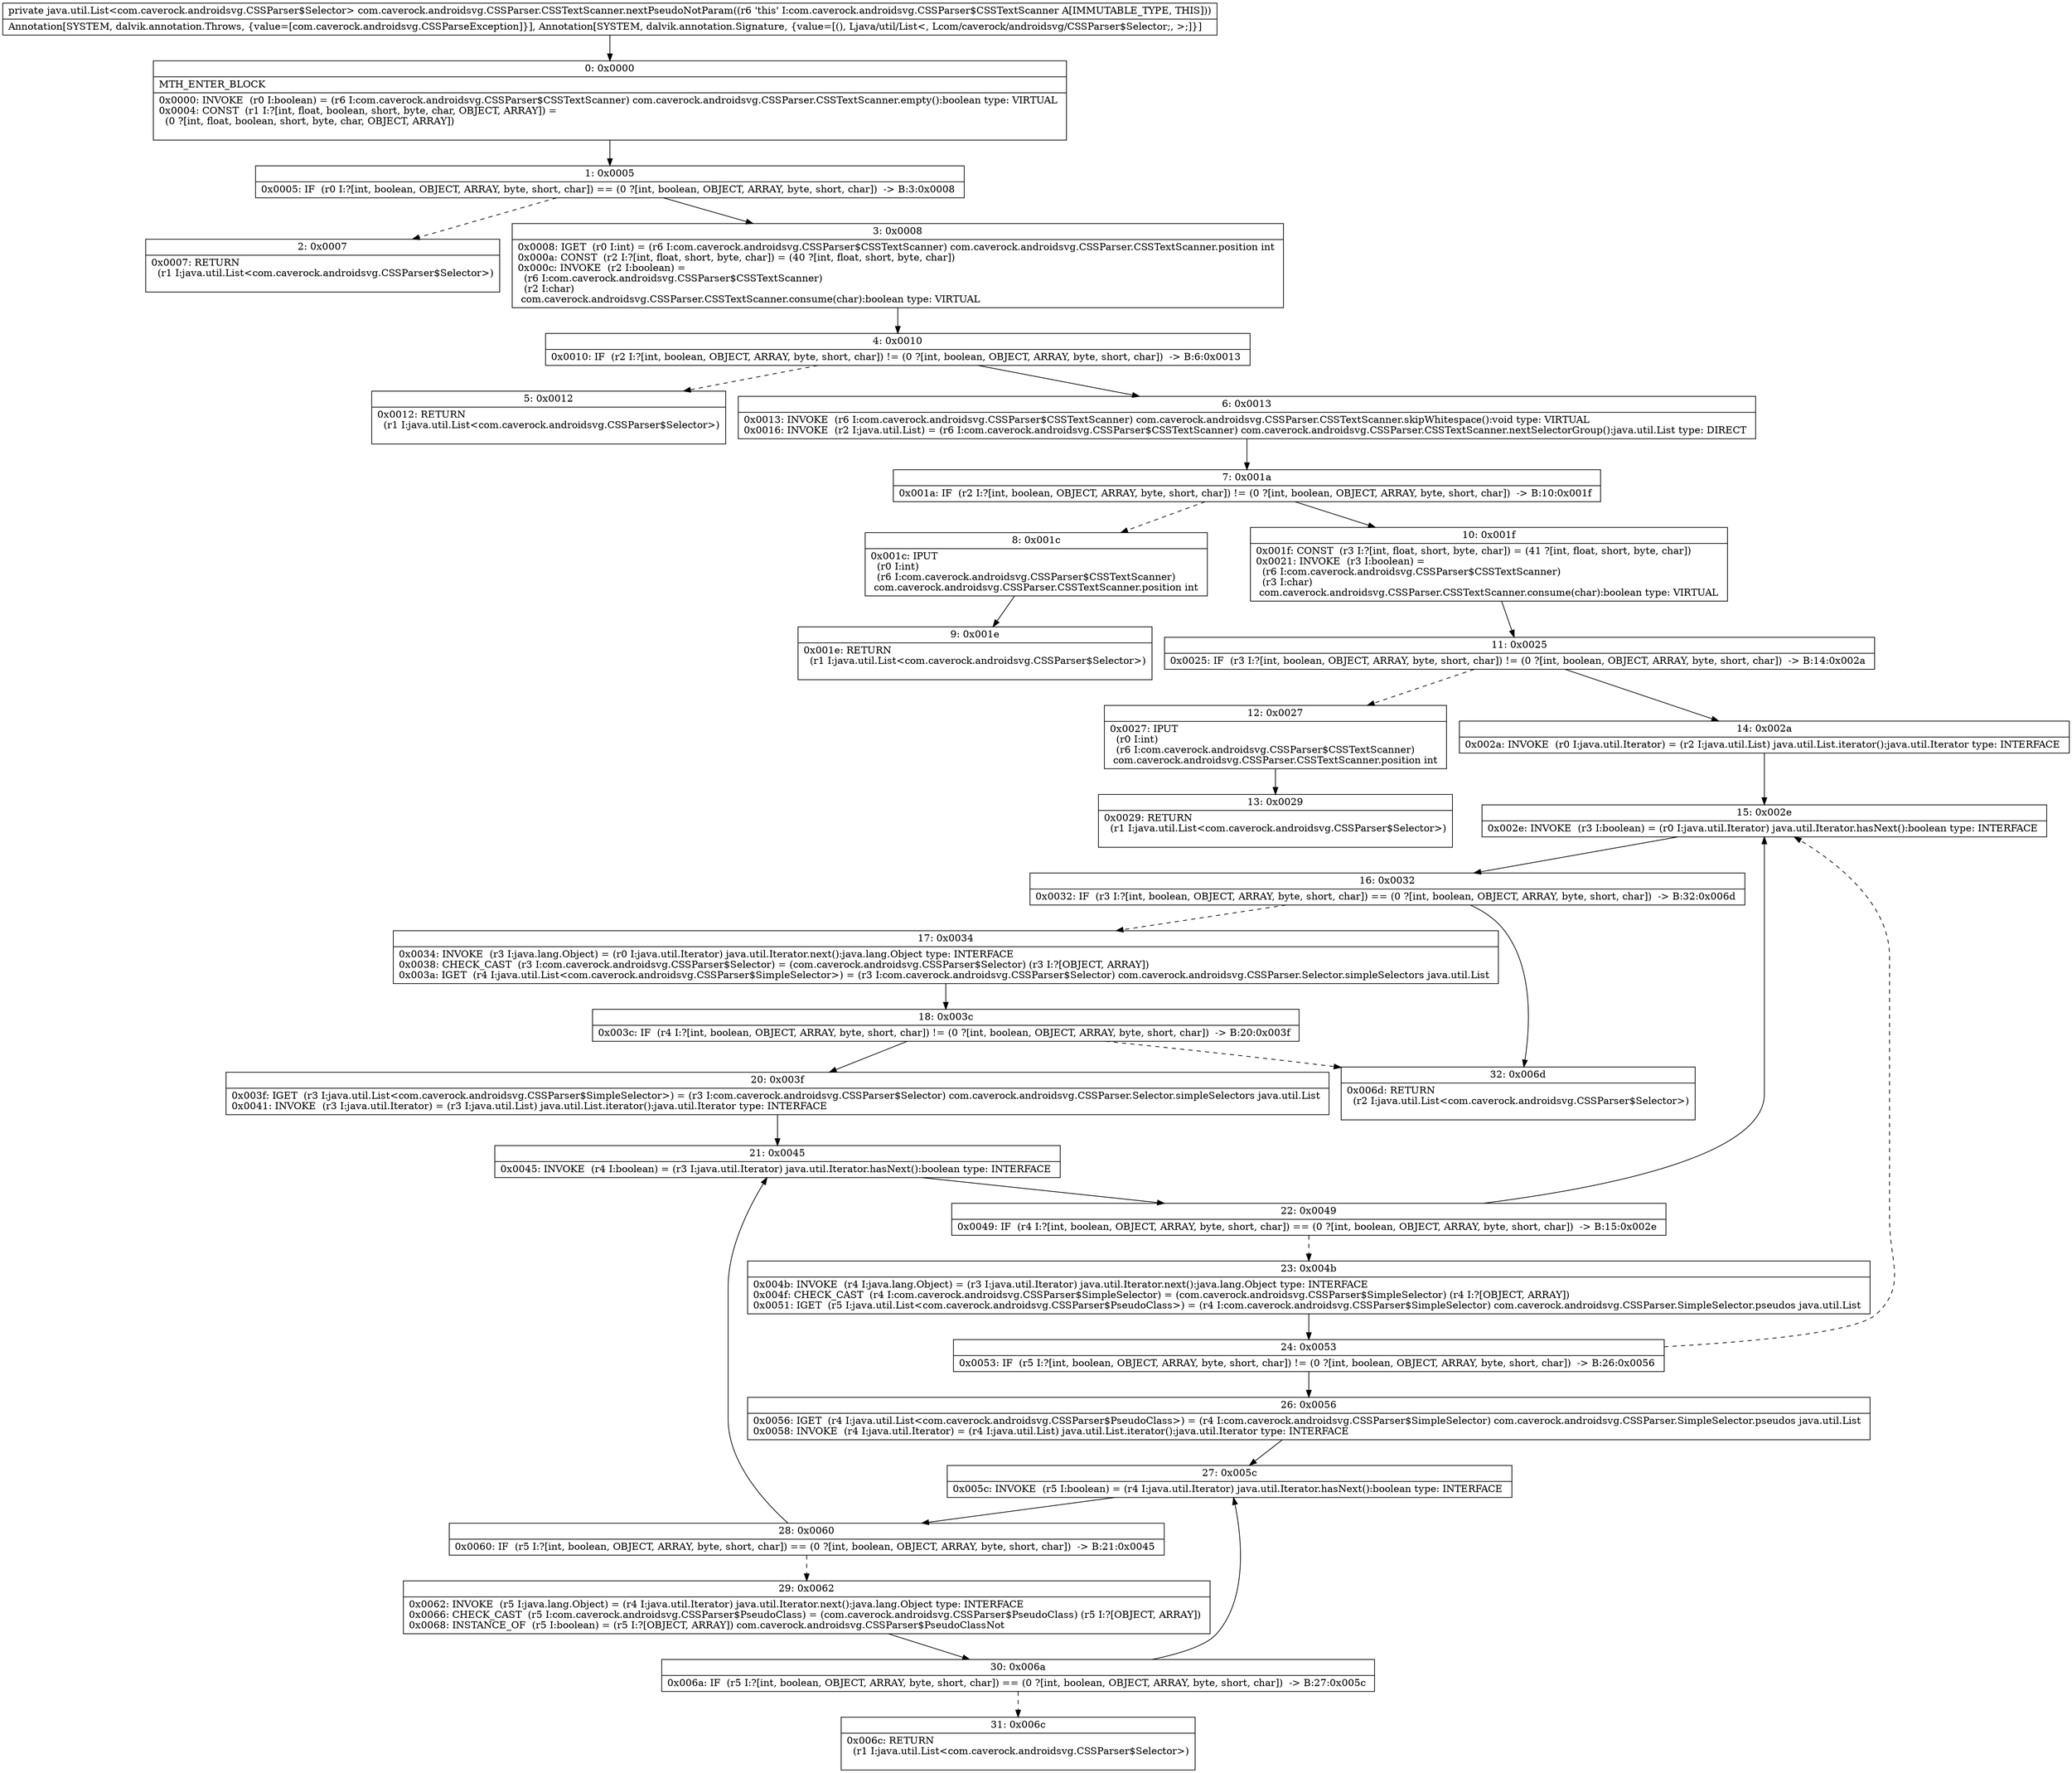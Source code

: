 digraph "CFG forcom.caverock.androidsvg.CSSParser.CSSTextScanner.nextPseudoNotParam()Ljava\/util\/List;" {
Node_0 [shape=record,label="{0\:\ 0x0000|MTH_ENTER_BLOCK\l|0x0000: INVOKE  (r0 I:boolean) = (r6 I:com.caverock.androidsvg.CSSParser$CSSTextScanner) com.caverock.androidsvg.CSSParser.CSSTextScanner.empty():boolean type: VIRTUAL \l0x0004: CONST  (r1 I:?[int, float, boolean, short, byte, char, OBJECT, ARRAY]) = \l  (0 ?[int, float, boolean, short, byte, char, OBJECT, ARRAY])\l \l}"];
Node_1 [shape=record,label="{1\:\ 0x0005|0x0005: IF  (r0 I:?[int, boolean, OBJECT, ARRAY, byte, short, char]) == (0 ?[int, boolean, OBJECT, ARRAY, byte, short, char])  \-\> B:3:0x0008 \l}"];
Node_2 [shape=record,label="{2\:\ 0x0007|0x0007: RETURN  \l  (r1 I:java.util.List\<com.caverock.androidsvg.CSSParser$Selector\>)\l \l}"];
Node_3 [shape=record,label="{3\:\ 0x0008|0x0008: IGET  (r0 I:int) = (r6 I:com.caverock.androidsvg.CSSParser$CSSTextScanner) com.caverock.androidsvg.CSSParser.CSSTextScanner.position int \l0x000a: CONST  (r2 I:?[int, float, short, byte, char]) = (40 ?[int, float, short, byte, char]) \l0x000c: INVOKE  (r2 I:boolean) = \l  (r6 I:com.caverock.androidsvg.CSSParser$CSSTextScanner)\l  (r2 I:char)\l com.caverock.androidsvg.CSSParser.CSSTextScanner.consume(char):boolean type: VIRTUAL \l}"];
Node_4 [shape=record,label="{4\:\ 0x0010|0x0010: IF  (r2 I:?[int, boolean, OBJECT, ARRAY, byte, short, char]) != (0 ?[int, boolean, OBJECT, ARRAY, byte, short, char])  \-\> B:6:0x0013 \l}"];
Node_5 [shape=record,label="{5\:\ 0x0012|0x0012: RETURN  \l  (r1 I:java.util.List\<com.caverock.androidsvg.CSSParser$Selector\>)\l \l}"];
Node_6 [shape=record,label="{6\:\ 0x0013|0x0013: INVOKE  (r6 I:com.caverock.androidsvg.CSSParser$CSSTextScanner) com.caverock.androidsvg.CSSParser.CSSTextScanner.skipWhitespace():void type: VIRTUAL \l0x0016: INVOKE  (r2 I:java.util.List) = (r6 I:com.caverock.androidsvg.CSSParser$CSSTextScanner) com.caverock.androidsvg.CSSParser.CSSTextScanner.nextSelectorGroup():java.util.List type: DIRECT \l}"];
Node_7 [shape=record,label="{7\:\ 0x001a|0x001a: IF  (r2 I:?[int, boolean, OBJECT, ARRAY, byte, short, char]) != (0 ?[int, boolean, OBJECT, ARRAY, byte, short, char])  \-\> B:10:0x001f \l}"];
Node_8 [shape=record,label="{8\:\ 0x001c|0x001c: IPUT  \l  (r0 I:int)\l  (r6 I:com.caverock.androidsvg.CSSParser$CSSTextScanner)\l com.caverock.androidsvg.CSSParser.CSSTextScanner.position int \l}"];
Node_9 [shape=record,label="{9\:\ 0x001e|0x001e: RETURN  \l  (r1 I:java.util.List\<com.caverock.androidsvg.CSSParser$Selector\>)\l \l}"];
Node_10 [shape=record,label="{10\:\ 0x001f|0x001f: CONST  (r3 I:?[int, float, short, byte, char]) = (41 ?[int, float, short, byte, char]) \l0x0021: INVOKE  (r3 I:boolean) = \l  (r6 I:com.caverock.androidsvg.CSSParser$CSSTextScanner)\l  (r3 I:char)\l com.caverock.androidsvg.CSSParser.CSSTextScanner.consume(char):boolean type: VIRTUAL \l}"];
Node_11 [shape=record,label="{11\:\ 0x0025|0x0025: IF  (r3 I:?[int, boolean, OBJECT, ARRAY, byte, short, char]) != (0 ?[int, boolean, OBJECT, ARRAY, byte, short, char])  \-\> B:14:0x002a \l}"];
Node_12 [shape=record,label="{12\:\ 0x0027|0x0027: IPUT  \l  (r0 I:int)\l  (r6 I:com.caverock.androidsvg.CSSParser$CSSTextScanner)\l com.caverock.androidsvg.CSSParser.CSSTextScanner.position int \l}"];
Node_13 [shape=record,label="{13\:\ 0x0029|0x0029: RETURN  \l  (r1 I:java.util.List\<com.caverock.androidsvg.CSSParser$Selector\>)\l \l}"];
Node_14 [shape=record,label="{14\:\ 0x002a|0x002a: INVOKE  (r0 I:java.util.Iterator) = (r2 I:java.util.List) java.util.List.iterator():java.util.Iterator type: INTERFACE \l}"];
Node_15 [shape=record,label="{15\:\ 0x002e|0x002e: INVOKE  (r3 I:boolean) = (r0 I:java.util.Iterator) java.util.Iterator.hasNext():boolean type: INTERFACE \l}"];
Node_16 [shape=record,label="{16\:\ 0x0032|0x0032: IF  (r3 I:?[int, boolean, OBJECT, ARRAY, byte, short, char]) == (0 ?[int, boolean, OBJECT, ARRAY, byte, short, char])  \-\> B:32:0x006d \l}"];
Node_17 [shape=record,label="{17\:\ 0x0034|0x0034: INVOKE  (r3 I:java.lang.Object) = (r0 I:java.util.Iterator) java.util.Iterator.next():java.lang.Object type: INTERFACE \l0x0038: CHECK_CAST  (r3 I:com.caverock.androidsvg.CSSParser$Selector) = (com.caverock.androidsvg.CSSParser$Selector) (r3 I:?[OBJECT, ARRAY]) \l0x003a: IGET  (r4 I:java.util.List\<com.caverock.androidsvg.CSSParser$SimpleSelector\>) = (r3 I:com.caverock.androidsvg.CSSParser$Selector) com.caverock.androidsvg.CSSParser.Selector.simpleSelectors java.util.List \l}"];
Node_18 [shape=record,label="{18\:\ 0x003c|0x003c: IF  (r4 I:?[int, boolean, OBJECT, ARRAY, byte, short, char]) != (0 ?[int, boolean, OBJECT, ARRAY, byte, short, char])  \-\> B:20:0x003f \l}"];
Node_20 [shape=record,label="{20\:\ 0x003f|0x003f: IGET  (r3 I:java.util.List\<com.caverock.androidsvg.CSSParser$SimpleSelector\>) = (r3 I:com.caverock.androidsvg.CSSParser$Selector) com.caverock.androidsvg.CSSParser.Selector.simpleSelectors java.util.List \l0x0041: INVOKE  (r3 I:java.util.Iterator) = (r3 I:java.util.List) java.util.List.iterator():java.util.Iterator type: INTERFACE \l}"];
Node_21 [shape=record,label="{21\:\ 0x0045|0x0045: INVOKE  (r4 I:boolean) = (r3 I:java.util.Iterator) java.util.Iterator.hasNext():boolean type: INTERFACE \l}"];
Node_22 [shape=record,label="{22\:\ 0x0049|0x0049: IF  (r4 I:?[int, boolean, OBJECT, ARRAY, byte, short, char]) == (0 ?[int, boolean, OBJECT, ARRAY, byte, short, char])  \-\> B:15:0x002e \l}"];
Node_23 [shape=record,label="{23\:\ 0x004b|0x004b: INVOKE  (r4 I:java.lang.Object) = (r3 I:java.util.Iterator) java.util.Iterator.next():java.lang.Object type: INTERFACE \l0x004f: CHECK_CAST  (r4 I:com.caverock.androidsvg.CSSParser$SimpleSelector) = (com.caverock.androidsvg.CSSParser$SimpleSelector) (r4 I:?[OBJECT, ARRAY]) \l0x0051: IGET  (r5 I:java.util.List\<com.caverock.androidsvg.CSSParser$PseudoClass\>) = (r4 I:com.caverock.androidsvg.CSSParser$SimpleSelector) com.caverock.androidsvg.CSSParser.SimpleSelector.pseudos java.util.List \l}"];
Node_24 [shape=record,label="{24\:\ 0x0053|0x0053: IF  (r5 I:?[int, boolean, OBJECT, ARRAY, byte, short, char]) != (0 ?[int, boolean, OBJECT, ARRAY, byte, short, char])  \-\> B:26:0x0056 \l}"];
Node_26 [shape=record,label="{26\:\ 0x0056|0x0056: IGET  (r4 I:java.util.List\<com.caverock.androidsvg.CSSParser$PseudoClass\>) = (r4 I:com.caverock.androidsvg.CSSParser$SimpleSelector) com.caverock.androidsvg.CSSParser.SimpleSelector.pseudos java.util.List \l0x0058: INVOKE  (r4 I:java.util.Iterator) = (r4 I:java.util.List) java.util.List.iterator():java.util.Iterator type: INTERFACE \l}"];
Node_27 [shape=record,label="{27\:\ 0x005c|0x005c: INVOKE  (r5 I:boolean) = (r4 I:java.util.Iterator) java.util.Iterator.hasNext():boolean type: INTERFACE \l}"];
Node_28 [shape=record,label="{28\:\ 0x0060|0x0060: IF  (r5 I:?[int, boolean, OBJECT, ARRAY, byte, short, char]) == (0 ?[int, boolean, OBJECT, ARRAY, byte, short, char])  \-\> B:21:0x0045 \l}"];
Node_29 [shape=record,label="{29\:\ 0x0062|0x0062: INVOKE  (r5 I:java.lang.Object) = (r4 I:java.util.Iterator) java.util.Iterator.next():java.lang.Object type: INTERFACE \l0x0066: CHECK_CAST  (r5 I:com.caverock.androidsvg.CSSParser$PseudoClass) = (com.caverock.androidsvg.CSSParser$PseudoClass) (r5 I:?[OBJECT, ARRAY]) \l0x0068: INSTANCE_OF  (r5 I:boolean) = (r5 I:?[OBJECT, ARRAY]) com.caverock.androidsvg.CSSParser$PseudoClassNot \l}"];
Node_30 [shape=record,label="{30\:\ 0x006a|0x006a: IF  (r5 I:?[int, boolean, OBJECT, ARRAY, byte, short, char]) == (0 ?[int, boolean, OBJECT, ARRAY, byte, short, char])  \-\> B:27:0x005c \l}"];
Node_31 [shape=record,label="{31\:\ 0x006c|0x006c: RETURN  \l  (r1 I:java.util.List\<com.caverock.androidsvg.CSSParser$Selector\>)\l \l}"];
Node_32 [shape=record,label="{32\:\ 0x006d|0x006d: RETURN  \l  (r2 I:java.util.List\<com.caverock.androidsvg.CSSParser$Selector\>)\l \l}"];
MethodNode[shape=record,label="{private java.util.List\<com.caverock.androidsvg.CSSParser$Selector\> com.caverock.androidsvg.CSSParser.CSSTextScanner.nextPseudoNotParam((r6 'this' I:com.caverock.androidsvg.CSSParser$CSSTextScanner A[IMMUTABLE_TYPE, THIS]))  | Annotation[SYSTEM, dalvik.annotation.Throws, \{value=[com.caverock.androidsvg.CSSParseException]\}], Annotation[SYSTEM, dalvik.annotation.Signature, \{value=[(), Ljava\/util\/List\<, Lcom\/caverock\/androidsvg\/CSSParser$Selector;, \>;]\}]\l}"];
MethodNode -> Node_0;
Node_0 -> Node_1;
Node_1 -> Node_2[style=dashed];
Node_1 -> Node_3;
Node_3 -> Node_4;
Node_4 -> Node_5[style=dashed];
Node_4 -> Node_6;
Node_6 -> Node_7;
Node_7 -> Node_8[style=dashed];
Node_7 -> Node_10;
Node_8 -> Node_9;
Node_10 -> Node_11;
Node_11 -> Node_12[style=dashed];
Node_11 -> Node_14;
Node_12 -> Node_13;
Node_14 -> Node_15;
Node_15 -> Node_16;
Node_16 -> Node_17[style=dashed];
Node_16 -> Node_32;
Node_17 -> Node_18;
Node_18 -> Node_20;
Node_18 -> Node_32[style=dashed];
Node_20 -> Node_21;
Node_21 -> Node_22;
Node_22 -> Node_15;
Node_22 -> Node_23[style=dashed];
Node_23 -> Node_24;
Node_24 -> Node_26;
Node_24 -> Node_15[style=dashed];
Node_26 -> Node_27;
Node_27 -> Node_28;
Node_28 -> Node_21;
Node_28 -> Node_29[style=dashed];
Node_29 -> Node_30;
Node_30 -> Node_27;
Node_30 -> Node_31[style=dashed];
}


